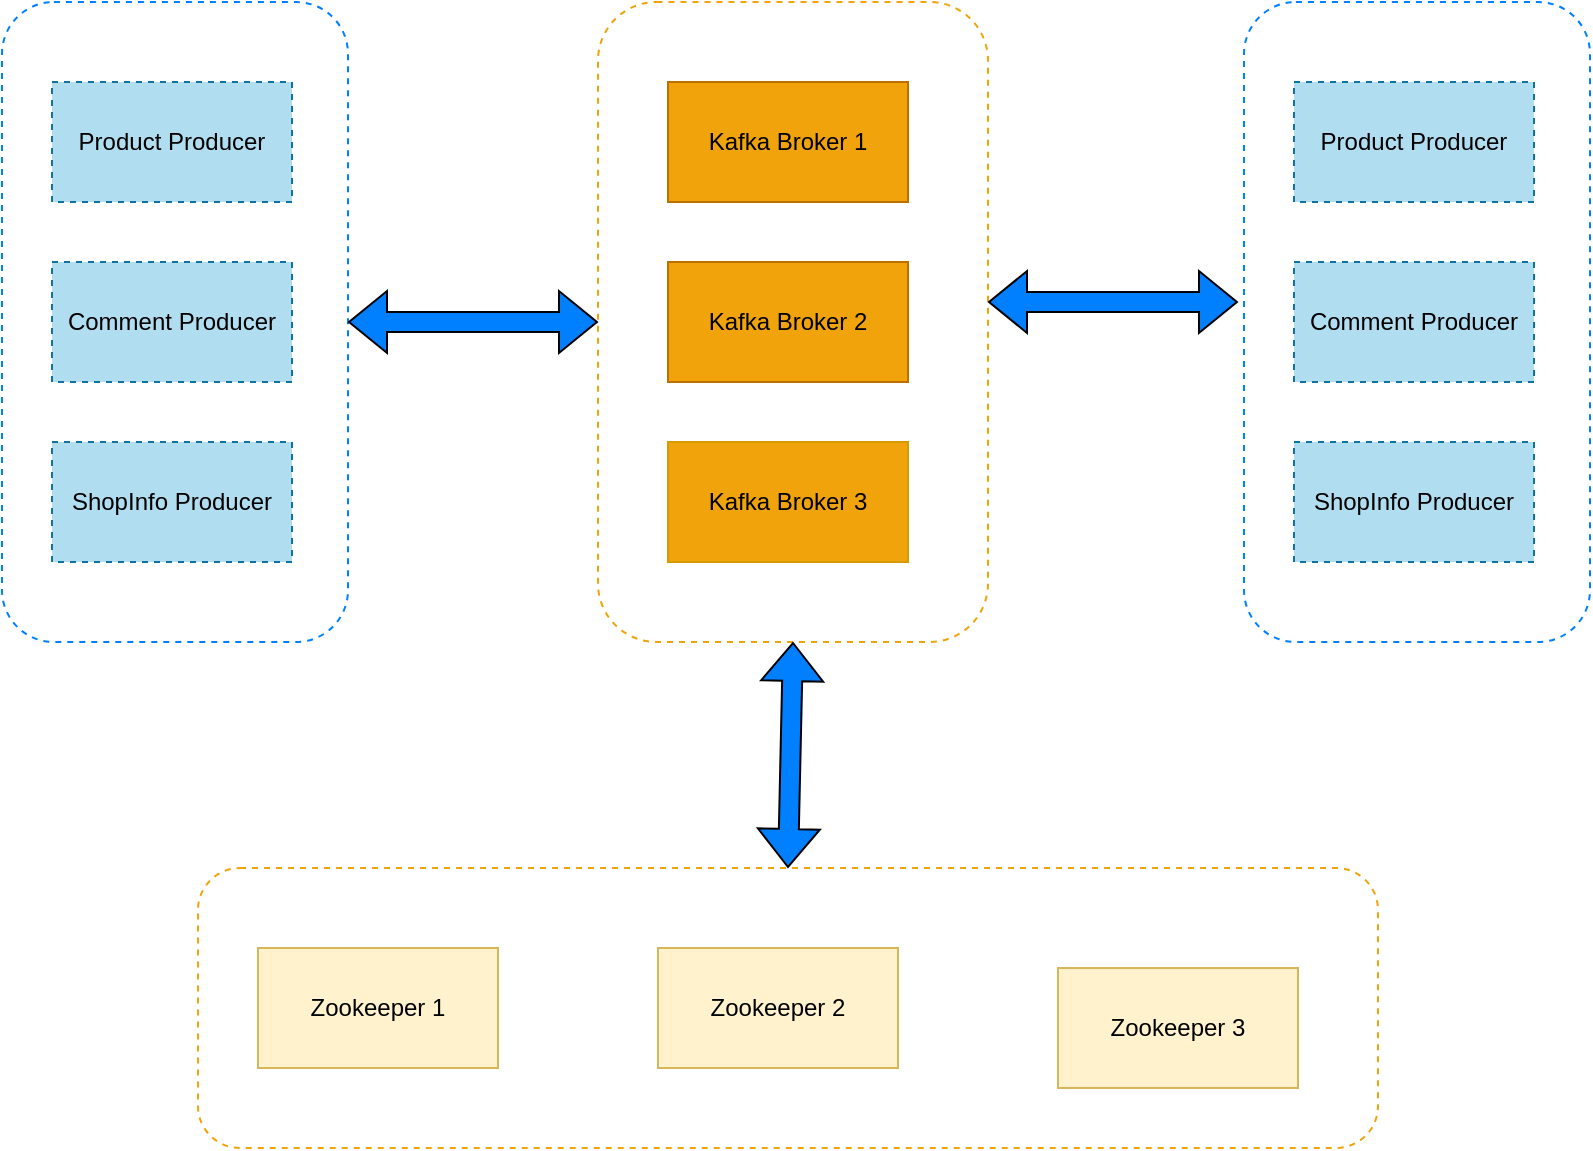 <mxfile version="20.5.2" type="github">
  <diagram id="mwToAvXhce5DI-8wnwoA" name="Page-1">
    <mxGraphModel dx="1422" dy="762" grid="1" gridSize="10" guides="1" tooltips="1" connect="1" arrows="1" fold="1" page="1" pageScale="1" pageWidth="850" pageHeight="1100" math="0" shadow="0">
      <root>
        <mxCell id="0" />
        <mxCell id="1" parent="0" />
        <mxCell id="2sTp-znWYyKhSrJxXBus-12" value="" style="rounded=1;whiteSpace=wrap;html=1;dashed=1;strokeColor=#007FFF;fillColor=none;" vertex="1" parent="1">
          <mxGeometry x="27" y="80" width="173" height="320" as="geometry" />
        </mxCell>
        <mxCell id="2sTp-znWYyKhSrJxXBus-10" value="" style="rounded=1;whiteSpace=wrap;html=1;dashed=1;strokeColor=#F0A30A;fillColor=none;fontColor=#ffffff;" vertex="1" parent="1">
          <mxGeometry x="125" y="513" width="590" height="140" as="geometry" />
        </mxCell>
        <mxCell id="2sTp-znWYyKhSrJxXBus-6" value="" style="rounded=1;whiteSpace=wrap;html=1;dashed=1;fillColor=none;strokeColor=#F0A30A;fontColor=#000000;" vertex="1" parent="1">
          <mxGeometry x="325" y="80" width="195" height="320" as="geometry" />
        </mxCell>
        <mxCell id="2sTp-znWYyKhSrJxXBus-1" value="Kafka Broker 1" style="rounded=0;whiteSpace=wrap;html=1;fillColor=#f0a30a;strokeColor=#BD7000;fontColor=#000000;" vertex="1" parent="1">
          <mxGeometry x="360" y="120" width="120" height="60" as="geometry" />
        </mxCell>
        <mxCell id="2sTp-znWYyKhSrJxXBus-4" value="Kafka Broker 2" style="rounded=0;whiteSpace=wrap;html=1;fillColor=#f0a30a;strokeColor=#BD7000;fontColor=#000000;" vertex="1" parent="1">
          <mxGeometry x="360" y="210" width="120" height="60" as="geometry" />
        </mxCell>
        <mxCell id="2sTp-znWYyKhSrJxXBus-5" value="Kafka Broker 3" style="rounded=0;whiteSpace=wrap;html=1;fillColor=#f0a30a;strokeColor=#D79B00;fontColor=#000000;" vertex="1" parent="1">
          <mxGeometry x="360" y="300" width="120" height="60" as="geometry" />
        </mxCell>
        <mxCell id="2sTp-znWYyKhSrJxXBus-7" value="Zookeeper 1" style="rounded=0;whiteSpace=wrap;html=1;fillColor=#fff2cc;strokeColor=#d6b656;" vertex="1" parent="1">
          <mxGeometry x="155" y="553" width="120" height="60" as="geometry" />
        </mxCell>
        <mxCell id="2sTp-znWYyKhSrJxXBus-8" value="Zookeeper 2" style="rounded=0;whiteSpace=wrap;html=1;fillColor=#fff2cc;strokeColor=#d6b656;" vertex="1" parent="1">
          <mxGeometry x="355" y="553" width="120" height="60" as="geometry" />
        </mxCell>
        <mxCell id="2sTp-znWYyKhSrJxXBus-9" value="Zookeeper 3" style="rounded=0;whiteSpace=wrap;html=1;fillColor=#fff2cc;strokeColor=#d6b656;" vertex="1" parent="1">
          <mxGeometry x="555" y="563" width="120" height="60" as="geometry" />
        </mxCell>
        <mxCell id="2sTp-znWYyKhSrJxXBus-11" value="" style="shape=flexArrow;endArrow=classic;startArrow=classic;html=1;rounded=0;entryX=0.5;entryY=1;entryDx=0;entryDy=0;fillColor=#007FFF;exitX=0.5;exitY=0;exitDx=0;exitDy=0;" edge="1" parent="1" source="2sTp-znWYyKhSrJxXBus-10" target="2sTp-znWYyKhSrJxXBus-6">
          <mxGeometry width="100" height="100" relative="1" as="geometry">
            <mxPoint x="440" y="510" as="sourcePoint" />
            <mxPoint x="260" y="320" as="targetPoint" />
          </mxGeometry>
        </mxCell>
        <mxCell id="2sTp-znWYyKhSrJxXBus-13" value="Product Producer" style="rounded=0;whiteSpace=wrap;html=1;dashed=1;strokeColor=#10739e;fillColor=#b1ddf0;" vertex="1" parent="1">
          <mxGeometry x="52" y="120" width="120" height="60" as="geometry" />
        </mxCell>
        <mxCell id="2sTp-znWYyKhSrJxXBus-16" value="Comment Producer" style="rounded=0;whiteSpace=wrap;html=1;dashed=1;strokeColor=#10739e;fillColor=#b1ddf0;" vertex="1" parent="1">
          <mxGeometry x="52" y="210" width="120" height="60" as="geometry" />
        </mxCell>
        <mxCell id="2sTp-znWYyKhSrJxXBus-17" value="ShopInfo Producer" style="rounded=0;whiteSpace=wrap;html=1;dashed=1;strokeColor=#10739e;fillColor=#b1ddf0;" vertex="1" parent="1">
          <mxGeometry x="52" y="300" width="120" height="60" as="geometry" />
        </mxCell>
        <mxCell id="2sTp-znWYyKhSrJxXBus-19" value="" style="shape=flexArrow;endArrow=classic;startArrow=classic;html=1;rounded=0;entryX=0;entryY=0.5;entryDx=0;entryDy=0;fillColor=#007FFF;exitX=1;exitY=0.5;exitDx=0;exitDy=0;" edge="1" parent="1" source="2sTp-znWYyKhSrJxXBus-12" target="2sTp-znWYyKhSrJxXBus-6">
          <mxGeometry width="100" height="100" relative="1" as="geometry">
            <mxPoint x="250" y="240" as="sourcePoint" />
            <mxPoint x="230" y="220" as="targetPoint" />
          </mxGeometry>
        </mxCell>
        <mxCell id="2sTp-znWYyKhSrJxXBus-24" value="" style="rounded=1;whiteSpace=wrap;html=1;dashed=1;strokeColor=#007FFF;fillColor=none;" vertex="1" parent="1">
          <mxGeometry x="648" y="80" width="173" height="320" as="geometry" />
        </mxCell>
        <mxCell id="2sTp-znWYyKhSrJxXBus-25" value="Product Producer" style="rounded=0;whiteSpace=wrap;html=1;dashed=1;strokeColor=#10739e;fillColor=#b1ddf0;" vertex="1" parent="1">
          <mxGeometry x="673" y="120" width="120" height="60" as="geometry" />
        </mxCell>
        <mxCell id="2sTp-znWYyKhSrJxXBus-26" value="Comment Producer" style="rounded=0;whiteSpace=wrap;html=1;dashed=1;strokeColor=#10739e;fillColor=#b1ddf0;" vertex="1" parent="1">
          <mxGeometry x="673" y="210" width="120" height="60" as="geometry" />
        </mxCell>
        <mxCell id="2sTp-znWYyKhSrJxXBus-27" value="ShopInfo Producer" style="rounded=0;whiteSpace=wrap;html=1;dashed=1;strokeColor=#10739e;fillColor=#b1ddf0;" vertex="1" parent="1">
          <mxGeometry x="673" y="300" width="120" height="60" as="geometry" />
        </mxCell>
        <mxCell id="2sTp-znWYyKhSrJxXBus-28" value="" style="shape=flexArrow;endArrow=classic;startArrow=classic;html=1;rounded=0;entryX=0;entryY=0.5;entryDx=0;entryDy=0;fillColor=#007FFF;exitX=1;exitY=0.5;exitDx=0;exitDy=0;" edge="1" parent="1">
          <mxGeometry width="100" height="100" relative="1" as="geometry">
            <mxPoint x="520" y="230" as="sourcePoint" />
            <mxPoint x="645" y="230" as="targetPoint" />
          </mxGeometry>
        </mxCell>
      </root>
    </mxGraphModel>
  </diagram>
</mxfile>
